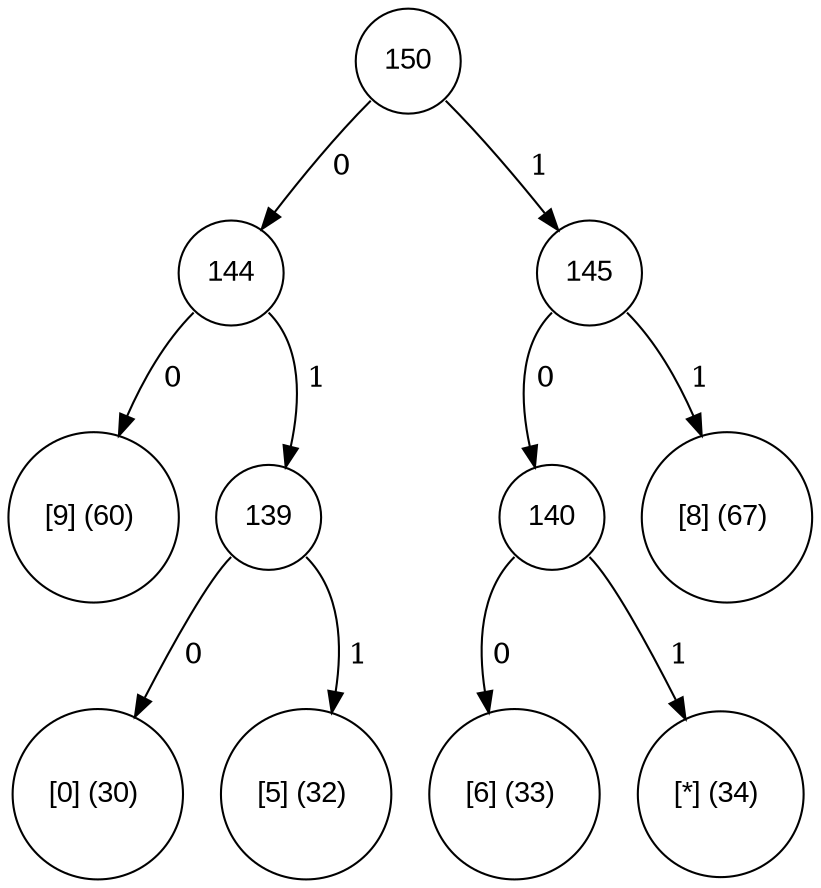 digraph tree {
	node [fontname="Arial", shape="circle", width=0.5]; 

150:sw -> 144 [label = " 0"]; 
144 [label = "144"]; 
144:sw -> 57 [label = " 0"]; 
57 [label = "[9] (60) "]; 
144:se -> 139 [label = " 1"]; 
139 [label = "139"]; 
139:sw -> 48 [label = " 0"]; 
48 [label = "[0] (30) "]; 
139:se -> 53 [label = " 1"]; 
53 [label = "[5] (32) "]; 
150:se -> 145 [label = " 1"]; 
145 [label = "145"]; 
145:se -> 56 [label = " 1"]; 
56 [label = "[8] (67) "]; 
145:sw -> 140 [label = " 0"]; 
140 [label = "140"]; 
140:se -> 42 [label = " 1"]; 
42 [label = "[*] (34) "]; 
140:sw -> 54 [label = " 0"]; 
54 [label = "[6] (33) "]; 
}
